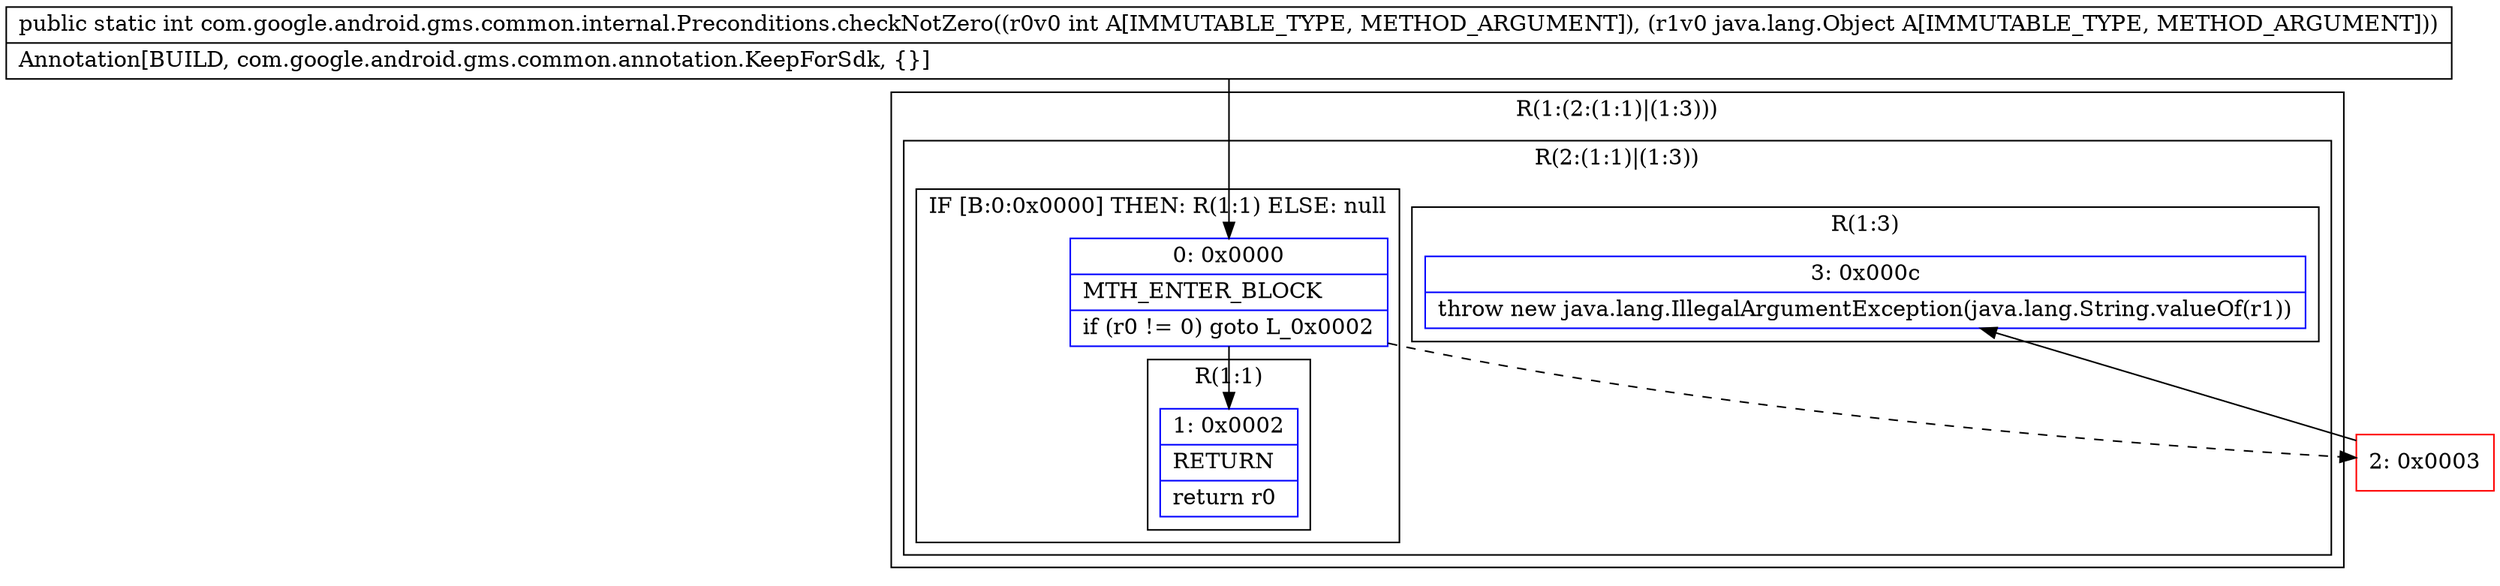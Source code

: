 digraph "CFG forcom.google.android.gms.common.internal.Preconditions.checkNotZero(ILjava\/lang\/Object;)I" {
subgraph cluster_Region_690246441 {
label = "R(1:(2:(1:1)|(1:3)))";
node [shape=record,color=blue];
subgraph cluster_Region_2147438789 {
label = "R(2:(1:1)|(1:3))";
node [shape=record,color=blue];
subgraph cluster_IfRegion_237957969 {
label = "IF [B:0:0x0000] THEN: R(1:1) ELSE: null";
node [shape=record,color=blue];
Node_0 [shape=record,label="{0\:\ 0x0000|MTH_ENTER_BLOCK\l|if (r0 != 0) goto L_0x0002\l}"];
subgraph cluster_Region_363400372 {
label = "R(1:1)";
node [shape=record,color=blue];
Node_1 [shape=record,label="{1\:\ 0x0002|RETURN\l|return r0\l}"];
}
}
subgraph cluster_Region_505391155 {
label = "R(1:3)";
node [shape=record,color=blue];
Node_3 [shape=record,label="{3\:\ 0x000c|throw new java.lang.IllegalArgumentException(java.lang.String.valueOf(r1))\l}"];
}
}
}
Node_2 [shape=record,color=red,label="{2\:\ 0x0003}"];
MethodNode[shape=record,label="{public static int com.google.android.gms.common.internal.Preconditions.checkNotZero((r0v0 int A[IMMUTABLE_TYPE, METHOD_ARGUMENT]), (r1v0 java.lang.Object A[IMMUTABLE_TYPE, METHOD_ARGUMENT]))  | Annotation[BUILD, com.google.android.gms.common.annotation.KeepForSdk, \{\}]\l}"];
MethodNode -> Node_0;
Node_0 -> Node_1;
Node_0 -> Node_2[style=dashed];
Node_2 -> Node_3;
}

